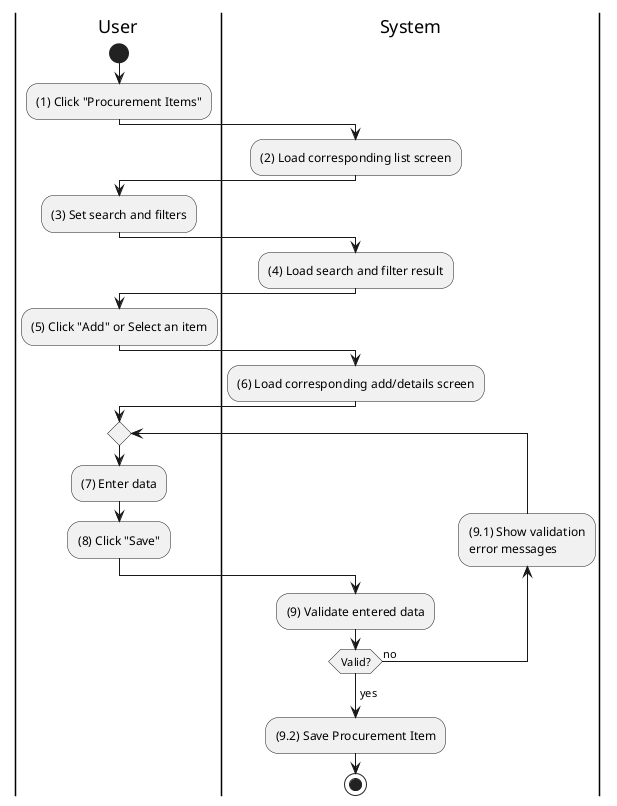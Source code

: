 @startuml procurement-item-list-manage
|u|User
|s|System

|u|
start
:(1) Click "Procurement Items";

|s|
:(2) Load corresponding list screen;

|u|
:(3) Set search and filters;

|s|
:(4) Load search and filter result;

|u|
:(5) Click "Add" or Select an item;

|s|
:(6) Load corresponding add/details screen;

|u|
repeat
    :(7) Enter data;
    :(8) Click "Save";

    |s|
    :(9) Validate entered data;
    backward:(9.1) Show validation
    error messages;
repeat while (Valid?) is (no)
->yes;
:(9.2) Save Procurement Item;
stop
@enduml